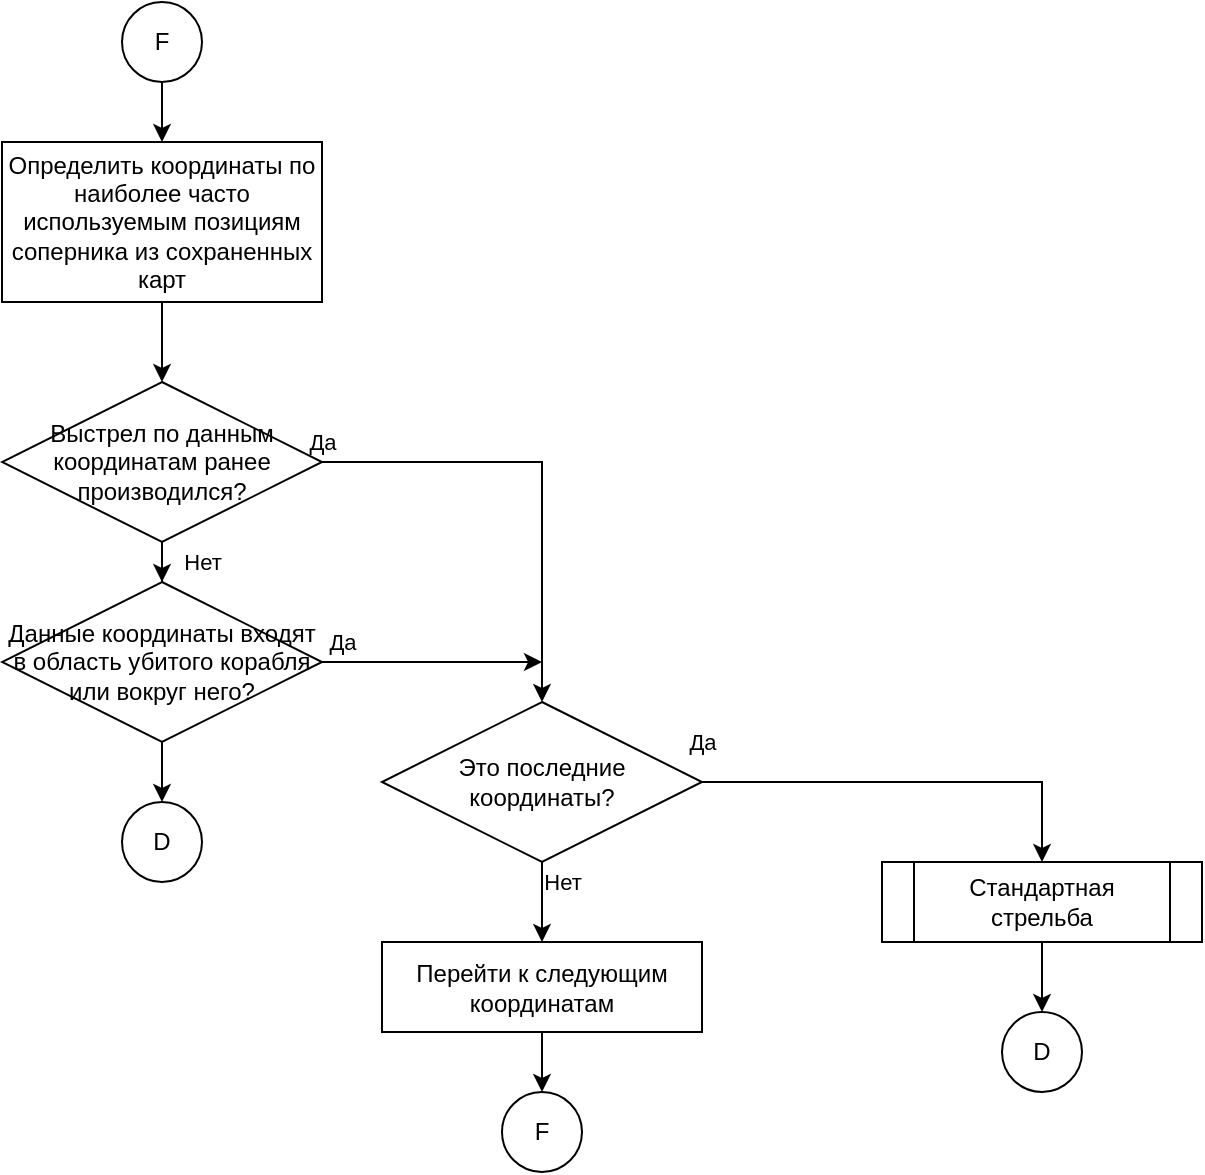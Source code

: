 <mxfile version="15.7.4" type="device"><diagram id="C5RBs43oDa-KdzZeNtuy" name="Page-1"><mxGraphModel dx="1102" dy="614" grid="1" gridSize="10" guides="1" tooltips="1" connect="1" arrows="1" fold="1" page="1" pageScale="1" pageWidth="827" pageHeight="1169" math="0" shadow="0"><root><mxCell id="WIyWlLk6GJQsqaUBKTNV-0"/><mxCell id="WIyWlLk6GJQsqaUBKTNV-1" parent="WIyWlLk6GJQsqaUBKTNV-0"/><mxCell id="zjn7-9mVmwKwVXWUbO9W-0" value="" style="edgeStyle=orthogonalEdgeStyle;rounded=0;orthogonalLoop=1;jettySize=auto;html=1;" edge="1" parent="WIyWlLk6GJQsqaUBKTNV-1" source="zjn7-9mVmwKwVXWUbO9W-1" target="zjn7-9mVmwKwVXWUbO9W-6"><mxGeometry relative="1" as="geometry"/></mxCell><mxCell id="zjn7-9mVmwKwVXWUbO9W-1" value="Определить координаты по наиболее часто используемым позициям соперника из сохраненных карт" style="whiteSpace=wrap;html=1;rounded=0;" vertex="1" parent="WIyWlLk6GJQsqaUBKTNV-1"><mxGeometry x="40" y="110" width="160" height="80" as="geometry"/></mxCell><mxCell id="zjn7-9mVmwKwVXWUbO9W-2" value="" style="edgeStyle=orthogonalEdgeStyle;rounded=0;orthogonalLoop=1;jettySize=auto;html=1;" edge="1" parent="WIyWlLk6GJQsqaUBKTNV-1" source="zjn7-9mVmwKwVXWUbO9W-3" target="zjn7-9mVmwKwVXWUbO9W-1"><mxGeometry relative="1" as="geometry"/></mxCell><mxCell id="zjn7-9mVmwKwVXWUbO9W-3" value="F" style="ellipse;whiteSpace=wrap;html=1;aspect=fixed;labelBackgroundColor=none;fillColor=default;gradientColor=none;" vertex="1" parent="WIyWlLk6GJQsqaUBKTNV-1"><mxGeometry x="100" y="40" width="40" height="40" as="geometry"/></mxCell><mxCell id="zjn7-9mVmwKwVXWUbO9W-4" value="Нет" style="edgeStyle=orthogonalEdgeStyle;rounded=0;orthogonalLoop=1;jettySize=auto;html=1;" edge="1" parent="WIyWlLk6GJQsqaUBKTNV-1" source="zjn7-9mVmwKwVXWUbO9W-6" target="zjn7-9mVmwKwVXWUbO9W-9"><mxGeometry x="0.667" y="20" relative="1" as="geometry"><mxPoint as="offset"/></mxGeometry></mxCell><mxCell id="zjn7-9mVmwKwVXWUbO9W-5" value="Да" style="edgeStyle=orthogonalEdgeStyle;rounded=0;orthogonalLoop=1;jettySize=auto;html=1;entryX=0.5;entryY=0;entryDx=0;entryDy=0;" edge="1" parent="WIyWlLk6GJQsqaUBKTNV-1" source="zjn7-9mVmwKwVXWUbO9W-6" target="zjn7-9mVmwKwVXWUbO9W-13"><mxGeometry x="-1" y="10" relative="1" as="geometry"><mxPoint x="310" y="370" as="targetPoint"/><mxPoint as="offset"/></mxGeometry></mxCell><mxCell id="zjn7-9mVmwKwVXWUbO9W-6" value="Выстрел по данным координатам ранее производился?" style="rhombus;whiteSpace=wrap;html=1;rounded=0;" vertex="1" parent="WIyWlLk6GJQsqaUBKTNV-1"><mxGeometry x="40" y="230" width="160" height="80" as="geometry"/></mxCell><mxCell id="zjn7-9mVmwKwVXWUbO9W-7" value="" style="edgeStyle=orthogonalEdgeStyle;rounded=0;orthogonalLoop=1;jettySize=auto;html=1;" edge="1" parent="WIyWlLk6GJQsqaUBKTNV-1" source="zjn7-9mVmwKwVXWUbO9W-9" target="zjn7-9mVmwKwVXWUbO9W-10"><mxGeometry relative="1" as="geometry"/></mxCell><mxCell id="zjn7-9mVmwKwVXWUbO9W-8" value="Да" style="edgeStyle=orthogonalEdgeStyle;rounded=0;orthogonalLoop=1;jettySize=auto;html=1;" edge="1" parent="WIyWlLk6GJQsqaUBKTNV-1" source="zjn7-9mVmwKwVXWUbO9W-9"><mxGeometry x="-0.818" y="10" relative="1" as="geometry"><mxPoint x="310" y="370" as="targetPoint"/><mxPoint as="offset"/></mxGeometry></mxCell><mxCell id="zjn7-9mVmwKwVXWUbO9W-9" value="Данные координаты входят в область убитого корабля или вокруг него?" style="rhombus;whiteSpace=wrap;html=1;rounded=0;" vertex="1" parent="WIyWlLk6GJQsqaUBKTNV-1"><mxGeometry x="40" y="330" width="160" height="80" as="geometry"/></mxCell><mxCell id="zjn7-9mVmwKwVXWUbO9W-10" value="D" style="ellipse;whiteSpace=wrap;html=1;aspect=fixed;labelBackgroundColor=none;fillColor=default;gradientColor=none;" vertex="1" parent="WIyWlLk6GJQsqaUBKTNV-1"><mxGeometry x="100" y="440" width="40" height="40" as="geometry"/></mxCell><mxCell id="zjn7-9mVmwKwVXWUbO9W-11" value="Нет" style="edgeStyle=orthogonalEdgeStyle;rounded=0;orthogonalLoop=1;jettySize=auto;html=1;" edge="1" parent="WIyWlLk6GJQsqaUBKTNV-1" source="zjn7-9mVmwKwVXWUbO9W-13" target="zjn7-9mVmwKwVXWUbO9W-16"><mxGeometry x="-0.5" y="10" relative="1" as="geometry"><mxPoint as="offset"/></mxGeometry></mxCell><mxCell id="zjn7-9mVmwKwVXWUbO9W-12" value="Да" style="edgeStyle=orthogonalEdgeStyle;rounded=0;orthogonalLoop=1;jettySize=auto;html=1;entryX=0.5;entryY=0;entryDx=0;entryDy=0;" edge="1" parent="WIyWlLk6GJQsqaUBKTNV-1" source="zjn7-9mVmwKwVXWUbO9W-13" target="zjn7-9mVmwKwVXWUbO9W-18"><mxGeometry x="-1" y="20" relative="1" as="geometry"><mxPoint x="440" y="460" as="targetPoint"/><mxPoint as="offset"/></mxGeometry></mxCell><mxCell id="zjn7-9mVmwKwVXWUbO9W-13" value="Это последние координаты?" style="rhombus;whiteSpace=wrap;html=1;rounded=0;" vertex="1" parent="WIyWlLk6GJQsqaUBKTNV-1"><mxGeometry x="230" y="390" width="160" height="80" as="geometry"/></mxCell><mxCell id="zjn7-9mVmwKwVXWUbO9W-14" value="F" style="ellipse;whiteSpace=wrap;html=1;aspect=fixed;labelBackgroundColor=none;fillColor=default;gradientColor=none;" vertex="1" parent="WIyWlLk6GJQsqaUBKTNV-1"><mxGeometry x="290" y="585" width="40" height="40" as="geometry"/></mxCell><mxCell id="zjn7-9mVmwKwVXWUbO9W-15" value="" style="edgeStyle=orthogonalEdgeStyle;rounded=0;orthogonalLoop=1;jettySize=auto;html=1;" edge="1" parent="WIyWlLk6GJQsqaUBKTNV-1" source="zjn7-9mVmwKwVXWUbO9W-16" target="zjn7-9mVmwKwVXWUbO9W-14"><mxGeometry relative="1" as="geometry"/></mxCell><mxCell id="zjn7-9mVmwKwVXWUbO9W-16" value="Перейти к следующим координатам" style="rounded=0;whiteSpace=wrap;html=1;labelBackgroundColor=none;fillColor=default;gradientColor=none;" vertex="1" parent="WIyWlLk6GJQsqaUBKTNV-1"><mxGeometry x="230" y="510" width="160" height="45" as="geometry"/></mxCell><mxCell id="zjn7-9mVmwKwVXWUbO9W-17" value="" style="edgeStyle=orthogonalEdgeStyle;rounded=0;orthogonalLoop=1;jettySize=auto;html=1;" edge="1" parent="WIyWlLk6GJQsqaUBKTNV-1" source="zjn7-9mVmwKwVXWUbO9W-18" target="zjn7-9mVmwKwVXWUbO9W-19"><mxGeometry relative="1" as="geometry"/></mxCell><mxCell id="zjn7-9mVmwKwVXWUbO9W-18" value="Стандартная стрельба" style="shape=process;whiteSpace=wrap;html=1;backgroundOutline=1;" vertex="1" parent="WIyWlLk6GJQsqaUBKTNV-1"><mxGeometry x="480" y="470" width="160" height="40" as="geometry"/></mxCell><mxCell id="zjn7-9mVmwKwVXWUbO9W-19" value="D" style="ellipse;whiteSpace=wrap;html=1;aspect=fixed;labelBackgroundColor=none;fillColor=default;gradientColor=none;" vertex="1" parent="WIyWlLk6GJQsqaUBKTNV-1"><mxGeometry x="540" y="545" width="40" height="40" as="geometry"/></mxCell></root></mxGraphModel></diagram></mxfile>